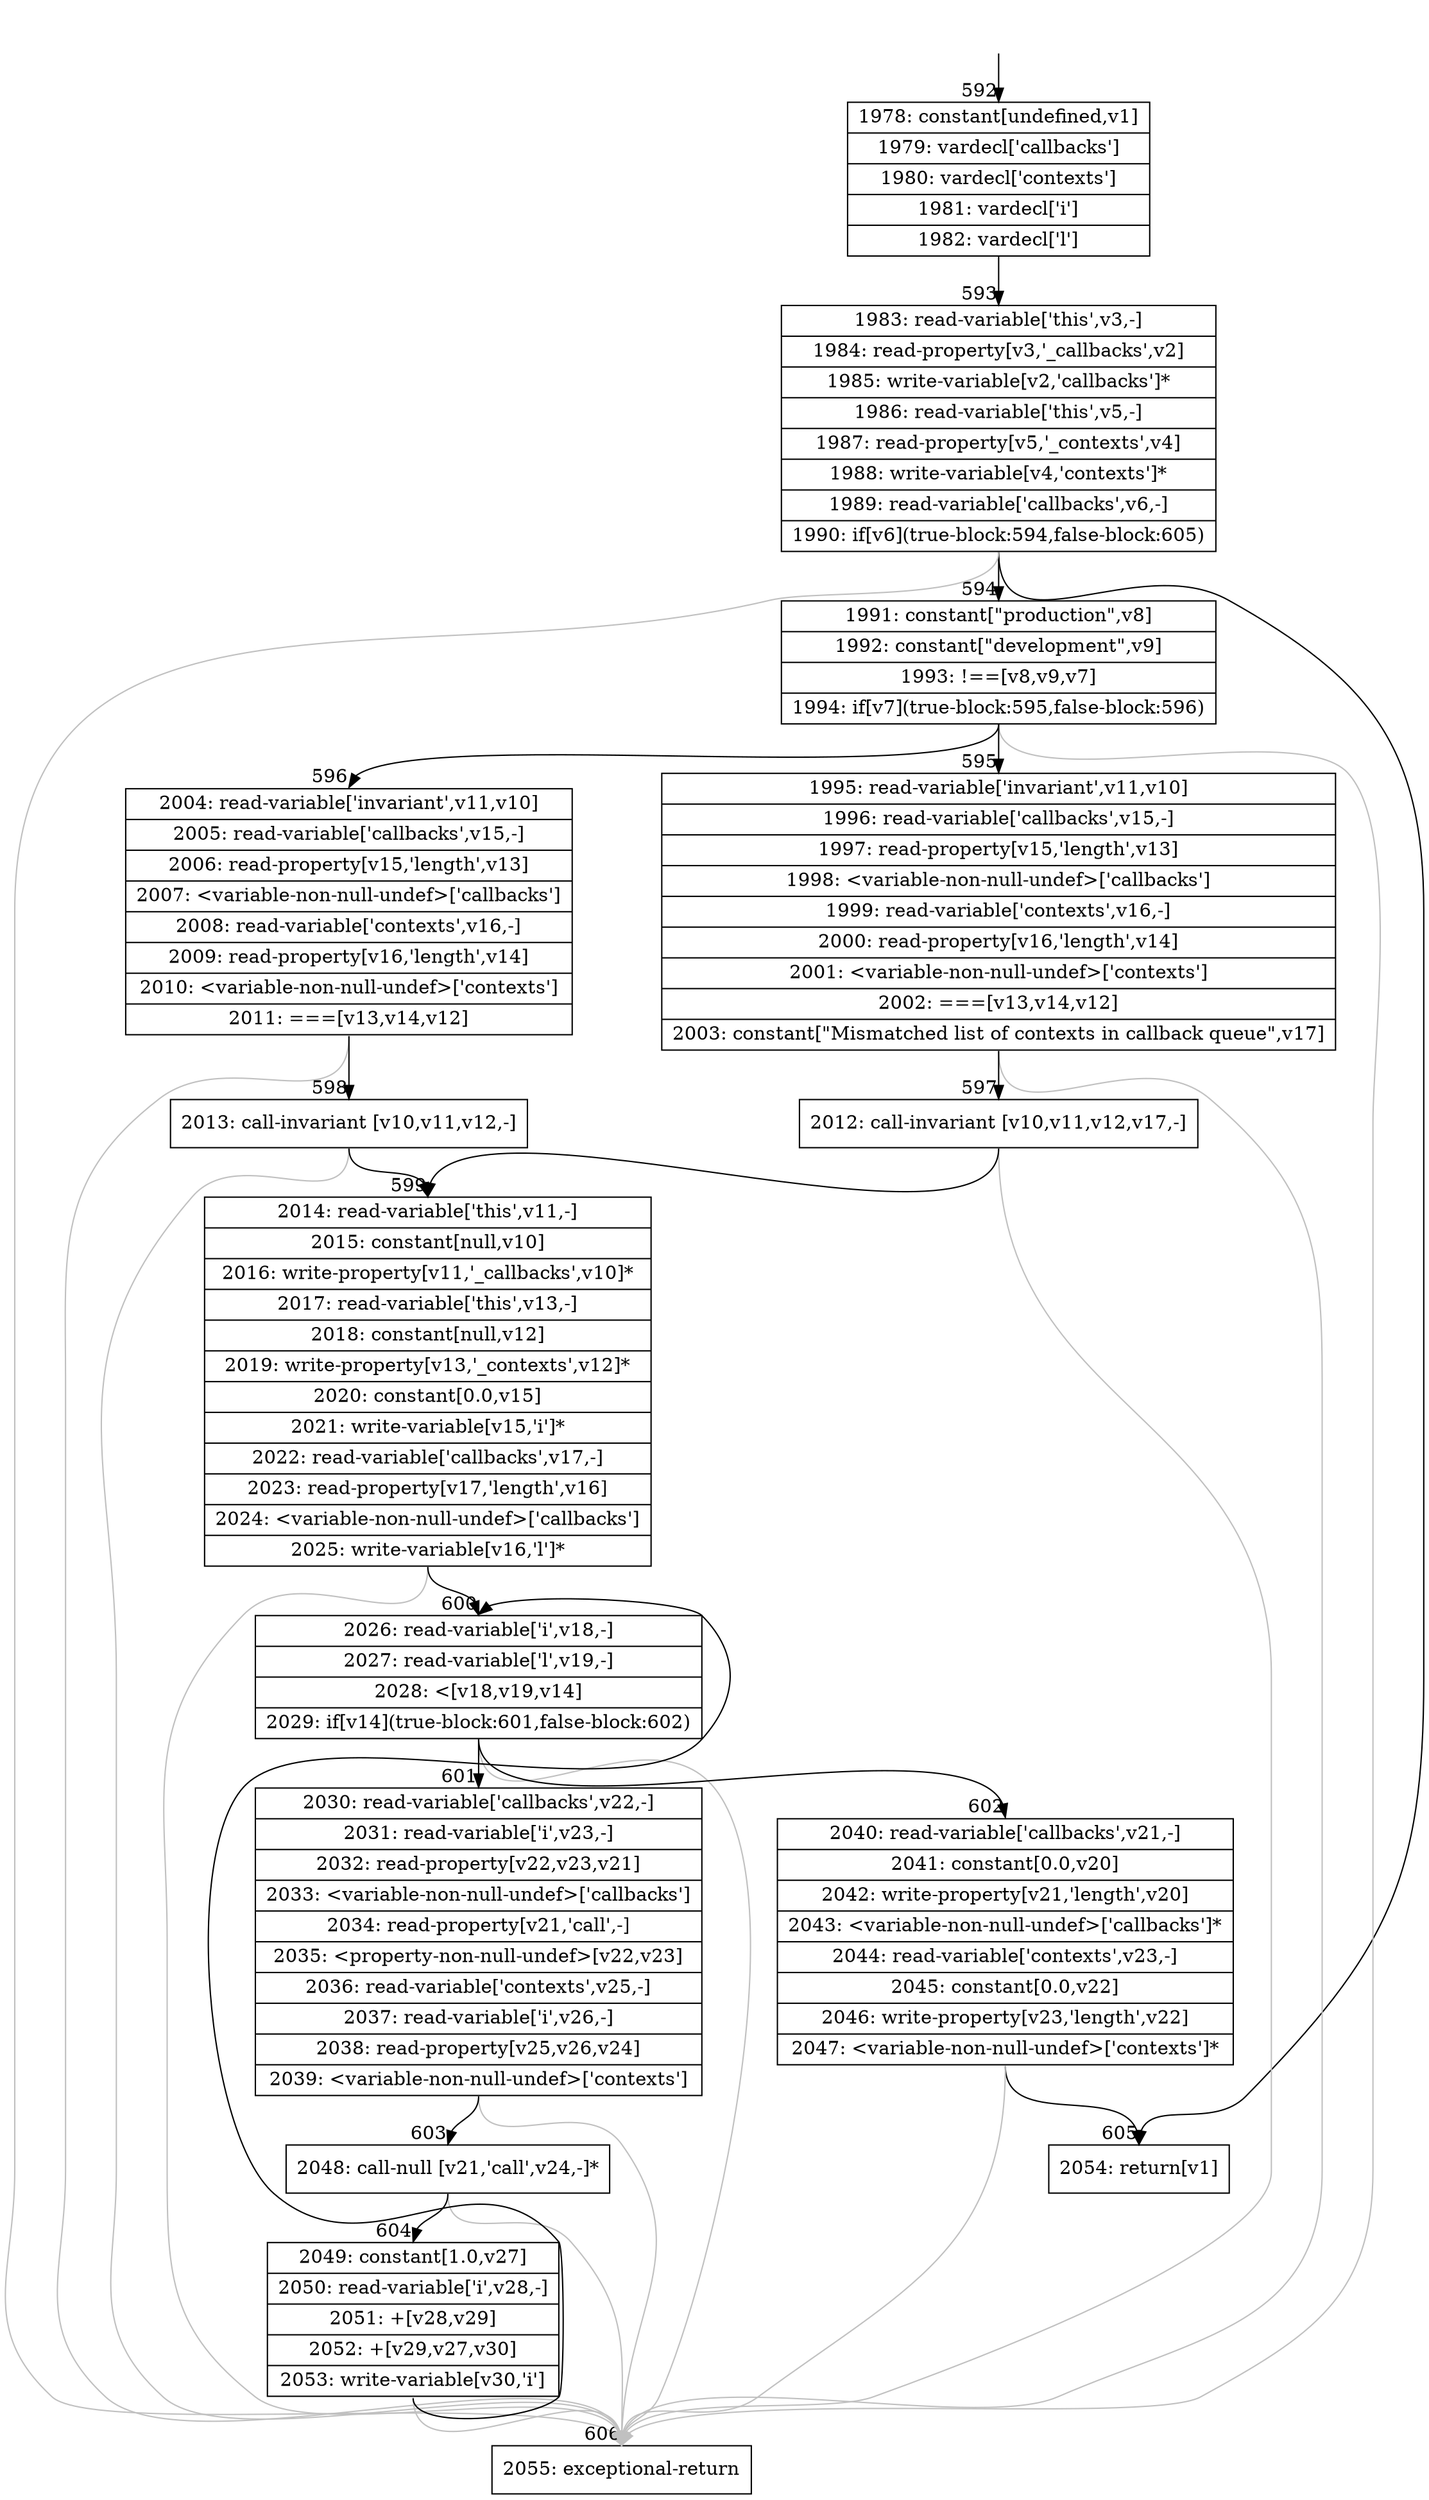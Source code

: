 digraph {
rankdir="TD"
BB_entry38[shape=none,label=""];
BB_entry38 -> BB592 [tailport=s, headport=n, headlabel="    592"]
BB592 [shape=record label="{1978: constant[undefined,v1]|1979: vardecl['callbacks']|1980: vardecl['contexts']|1981: vardecl['i']|1982: vardecl['l']}" ] 
BB592 -> BB593 [tailport=s, headport=n, headlabel="      593"]
BB593 [shape=record label="{1983: read-variable['this',v3,-]|1984: read-property[v3,'_callbacks',v2]|1985: write-variable[v2,'callbacks']*|1986: read-variable['this',v5,-]|1987: read-property[v5,'_contexts',v4]|1988: write-variable[v4,'contexts']*|1989: read-variable['callbacks',v6,-]|1990: if[v6](true-block:594,false-block:605)}" ] 
BB593 -> BB594 [tailport=s, headport=n, headlabel="      594"]
BB593 -> BB605 [tailport=s, headport=n, headlabel="      605"]
BB593 -> BB606 [tailport=s, headport=n, color=gray, headlabel="      606"]
BB594 [shape=record label="{1991: constant[\"production\",v8]|1992: constant[\"development\",v9]|1993: !==[v8,v9,v7]|1994: if[v7](true-block:595,false-block:596)}" ] 
BB594 -> BB595 [tailport=s, headport=n, headlabel="      595"]
BB594 -> BB596 [tailport=s, headport=n, headlabel="      596"]
BB594 -> BB606 [tailport=s, headport=n, color=gray]
BB595 [shape=record label="{1995: read-variable['invariant',v11,v10]|1996: read-variable['callbacks',v15,-]|1997: read-property[v15,'length',v13]|1998: \<variable-non-null-undef\>['callbacks']|1999: read-variable['contexts',v16,-]|2000: read-property[v16,'length',v14]|2001: \<variable-non-null-undef\>['contexts']|2002: ===[v13,v14,v12]|2003: constant[\"Mismatched list of contexts in callback queue\",v17]}" ] 
BB595 -> BB597 [tailport=s, headport=n, headlabel="      597"]
BB595 -> BB606 [tailport=s, headport=n, color=gray]
BB596 [shape=record label="{2004: read-variable['invariant',v11,v10]|2005: read-variable['callbacks',v15,-]|2006: read-property[v15,'length',v13]|2007: \<variable-non-null-undef\>['callbacks']|2008: read-variable['contexts',v16,-]|2009: read-property[v16,'length',v14]|2010: \<variable-non-null-undef\>['contexts']|2011: ===[v13,v14,v12]}" ] 
BB596 -> BB598 [tailport=s, headport=n, headlabel="      598"]
BB596 -> BB606 [tailport=s, headport=n, color=gray]
BB597 [shape=record label="{2012: call-invariant [v10,v11,v12,v17,-]}" ] 
BB597 -> BB599 [tailport=s, headport=n, headlabel="      599"]
BB597 -> BB606 [tailport=s, headport=n, color=gray]
BB598 [shape=record label="{2013: call-invariant [v10,v11,v12,-]}" ] 
BB598 -> BB599 [tailport=s, headport=n]
BB598 -> BB606 [tailport=s, headport=n, color=gray]
BB599 [shape=record label="{2014: read-variable['this',v11,-]|2015: constant[null,v10]|2016: write-property[v11,'_callbacks',v10]*|2017: read-variable['this',v13,-]|2018: constant[null,v12]|2019: write-property[v13,'_contexts',v12]*|2020: constant[0.0,v15]|2021: write-variable[v15,'i']*|2022: read-variable['callbacks',v17,-]|2023: read-property[v17,'length',v16]|2024: \<variable-non-null-undef\>['callbacks']|2025: write-variable[v16,'l']*}" ] 
BB599 -> BB600 [tailport=s, headport=n, headlabel="      600"]
BB599 -> BB606 [tailport=s, headport=n, color=gray]
BB600 [shape=record label="{2026: read-variable['i',v18,-]|2027: read-variable['l',v19,-]|2028: \<[v18,v19,v14]|2029: if[v14](true-block:601,false-block:602)}" ] 
BB600 -> BB601 [tailport=s, headport=n, headlabel="      601"]
BB600 -> BB602 [tailport=s, headport=n, headlabel="      602"]
BB600 -> BB606 [tailport=s, headport=n, color=gray]
BB601 [shape=record label="{2030: read-variable['callbacks',v22,-]|2031: read-variable['i',v23,-]|2032: read-property[v22,v23,v21]|2033: \<variable-non-null-undef\>['callbacks']|2034: read-property[v21,'call',-]|2035: \<property-non-null-undef\>[v22,v23]|2036: read-variable['contexts',v25,-]|2037: read-variable['i',v26,-]|2038: read-property[v25,v26,v24]|2039: \<variable-non-null-undef\>['contexts']}" ] 
BB601 -> BB603 [tailport=s, headport=n, headlabel="      603"]
BB601 -> BB606 [tailport=s, headport=n, color=gray]
BB602 [shape=record label="{2040: read-variable['callbacks',v21,-]|2041: constant[0.0,v20]|2042: write-property[v21,'length',v20]|2043: \<variable-non-null-undef\>['callbacks']*|2044: read-variable['contexts',v23,-]|2045: constant[0.0,v22]|2046: write-property[v23,'length',v22]|2047: \<variable-non-null-undef\>['contexts']*}" ] 
BB602 -> BB605 [tailport=s, headport=n]
BB602 -> BB606 [tailport=s, headport=n, color=gray]
BB603 [shape=record label="{2048: call-null [v21,'call',v24,-]*}" ] 
BB603 -> BB604 [tailport=s, headport=n, headlabel="      604"]
BB603 -> BB606 [tailport=s, headport=n, color=gray]
BB604 [shape=record label="{2049: constant[1.0,v27]|2050: read-variable['i',v28,-]|2051: +[v28,v29]|2052: +[v29,v27,v30]|2053: write-variable[v30,'i']}" ] 
BB604 -> BB600 [tailport=s, headport=n]
BB604 -> BB606 [tailport=s, headport=n, color=gray]
BB605 [shape=record label="{2054: return[v1]}" ] 
BB606 [shape=record label="{2055: exceptional-return}" ] 
//#$~ 1052
}
